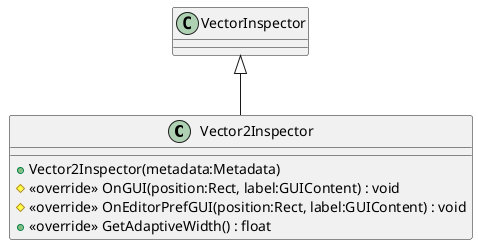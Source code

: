 @startuml
class Vector2Inspector {
    + Vector2Inspector(metadata:Metadata)
    # <<override>> OnGUI(position:Rect, label:GUIContent) : void
    # <<override>> OnEditorPrefGUI(position:Rect, label:GUIContent) : void
    + <<override>> GetAdaptiveWidth() : float
}
VectorInspector <|-- Vector2Inspector
@enduml
